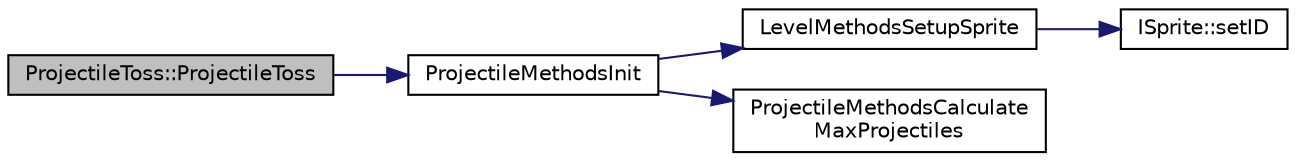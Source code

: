 digraph "ProjectileToss::ProjectileToss"
{
 // LATEX_PDF_SIZE
  edge [fontname="Helvetica",fontsize="10",labelfontname="Helvetica",labelfontsize="10"];
  node [fontname="Helvetica",fontsize="10",shape=record];
  rankdir="LR";
  Node1 [label="ProjectileToss::ProjectileToss",height=0.2,width=0.4,color="black", fillcolor="grey75", style="filled", fontcolor="black",tooltip="Constructor...duh /summary>"];
  Node1 -> Node2 [color="midnightblue",fontsize="10",style="solid",fontname="Helvetica"];
  Node2 [label="ProjectileMethodsInit",height=0.2,width=0.4,color="black", fillcolor="white", style="filled",URL="$_projectile_methods_8cpp.html#a9b95167b82b23e2f117666281f2fd1fb",tooltip="Performs projectile initialization"];
  Node2 -> Node3 [color="midnightblue",fontsize="10",style="solid",fontname="Helvetica"];
  Node3 [label="LevelMethodsSetupSprite",height=0.2,width=0.4,color="black", fillcolor="white", style="filled",URL="$_level_methods_8cpp.html#a401d1e8b9ca756d47ceabc972779ef38",tooltip=" "];
  Node3 -> Node4 [color="midnightblue",fontsize="10",style="solid",fontname="Helvetica"];
  Node4 [label="ISprite::setID",height=0.2,width=0.4,color="black", fillcolor="white", style="filled",URL="$class_i_sprite.html#a1f16a3f8d86dff3cb09901e507ba7e97",tooltip=" "];
  Node2 -> Node5 [color="midnightblue",fontsize="10",style="solid",fontname="Helvetica"];
  Node5 [label="ProjectileMethodsCalculate\lMaxProjectiles",height=0.2,width=0.4,color="black", fillcolor="white", style="filled",URL="$_projectile_methods_8cpp.html#a60938b8426986e55ff13683725cb193f",tooltip="Calculates the maximum projectiles available when a level changes..."];
}
